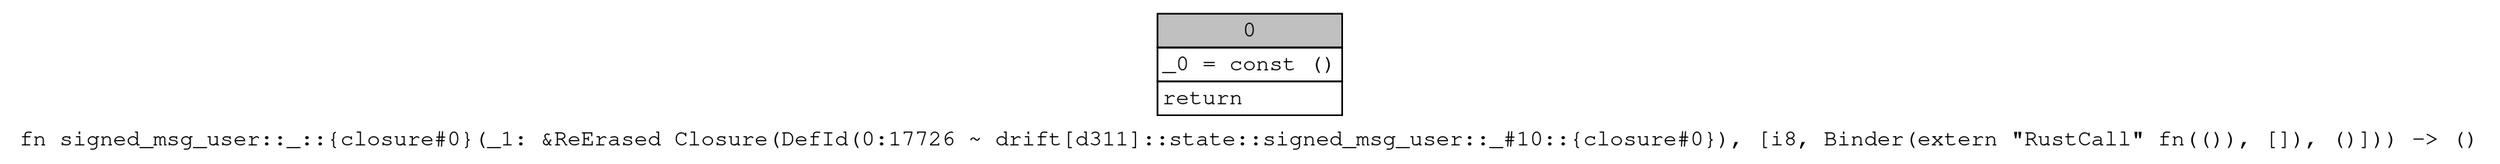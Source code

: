 digraph Mir_0_17726 {
    graph [fontname="Courier, monospace"];
    node [fontname="Courier, monospace"];
    edge [fontname="Courier, monospace"];
    label=<fn signed_msg_user::_::{closure#0}(_1: &amp;ReErased Closure(DefId(0:17726 ~ drift[d311]::state::signed_msg_user::_#10::{closure#0}), [i8, Binder(extern &quot;RustCall&quot; fn(()), []), ()])) -&gt; ()<br align="left"/>>;
    bb0__0_17726 [shape="none", label=<<table border="0" cellborder="1" cellspacing="0"><tr><td bgcolor="gray" align="center" colspan="1">0</td></tr><tr><td align="left" balign="left">_0 = const ()<br/></td></tr><tr><td align="left">return</td></tr></table>>];
}
